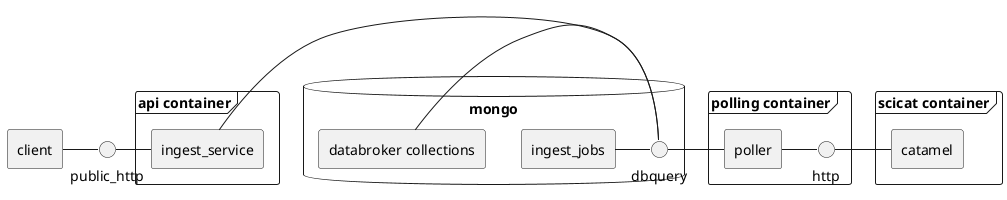 @startuml
skinparam componentStyle rectangle

[client] - public_http

frame "api container" {
    [ingest_service] - public_http
   
}

database "mongo" {
    [ingest_service] - dbquery
    [ingest_jobs] - dbquery

    [databroker collections] - dbquery
}

frame "polling container" {
    [poller] - dbquery
    [poller] - http
}

frame "scicat container" {
    [catamel] - http
}




@enduml